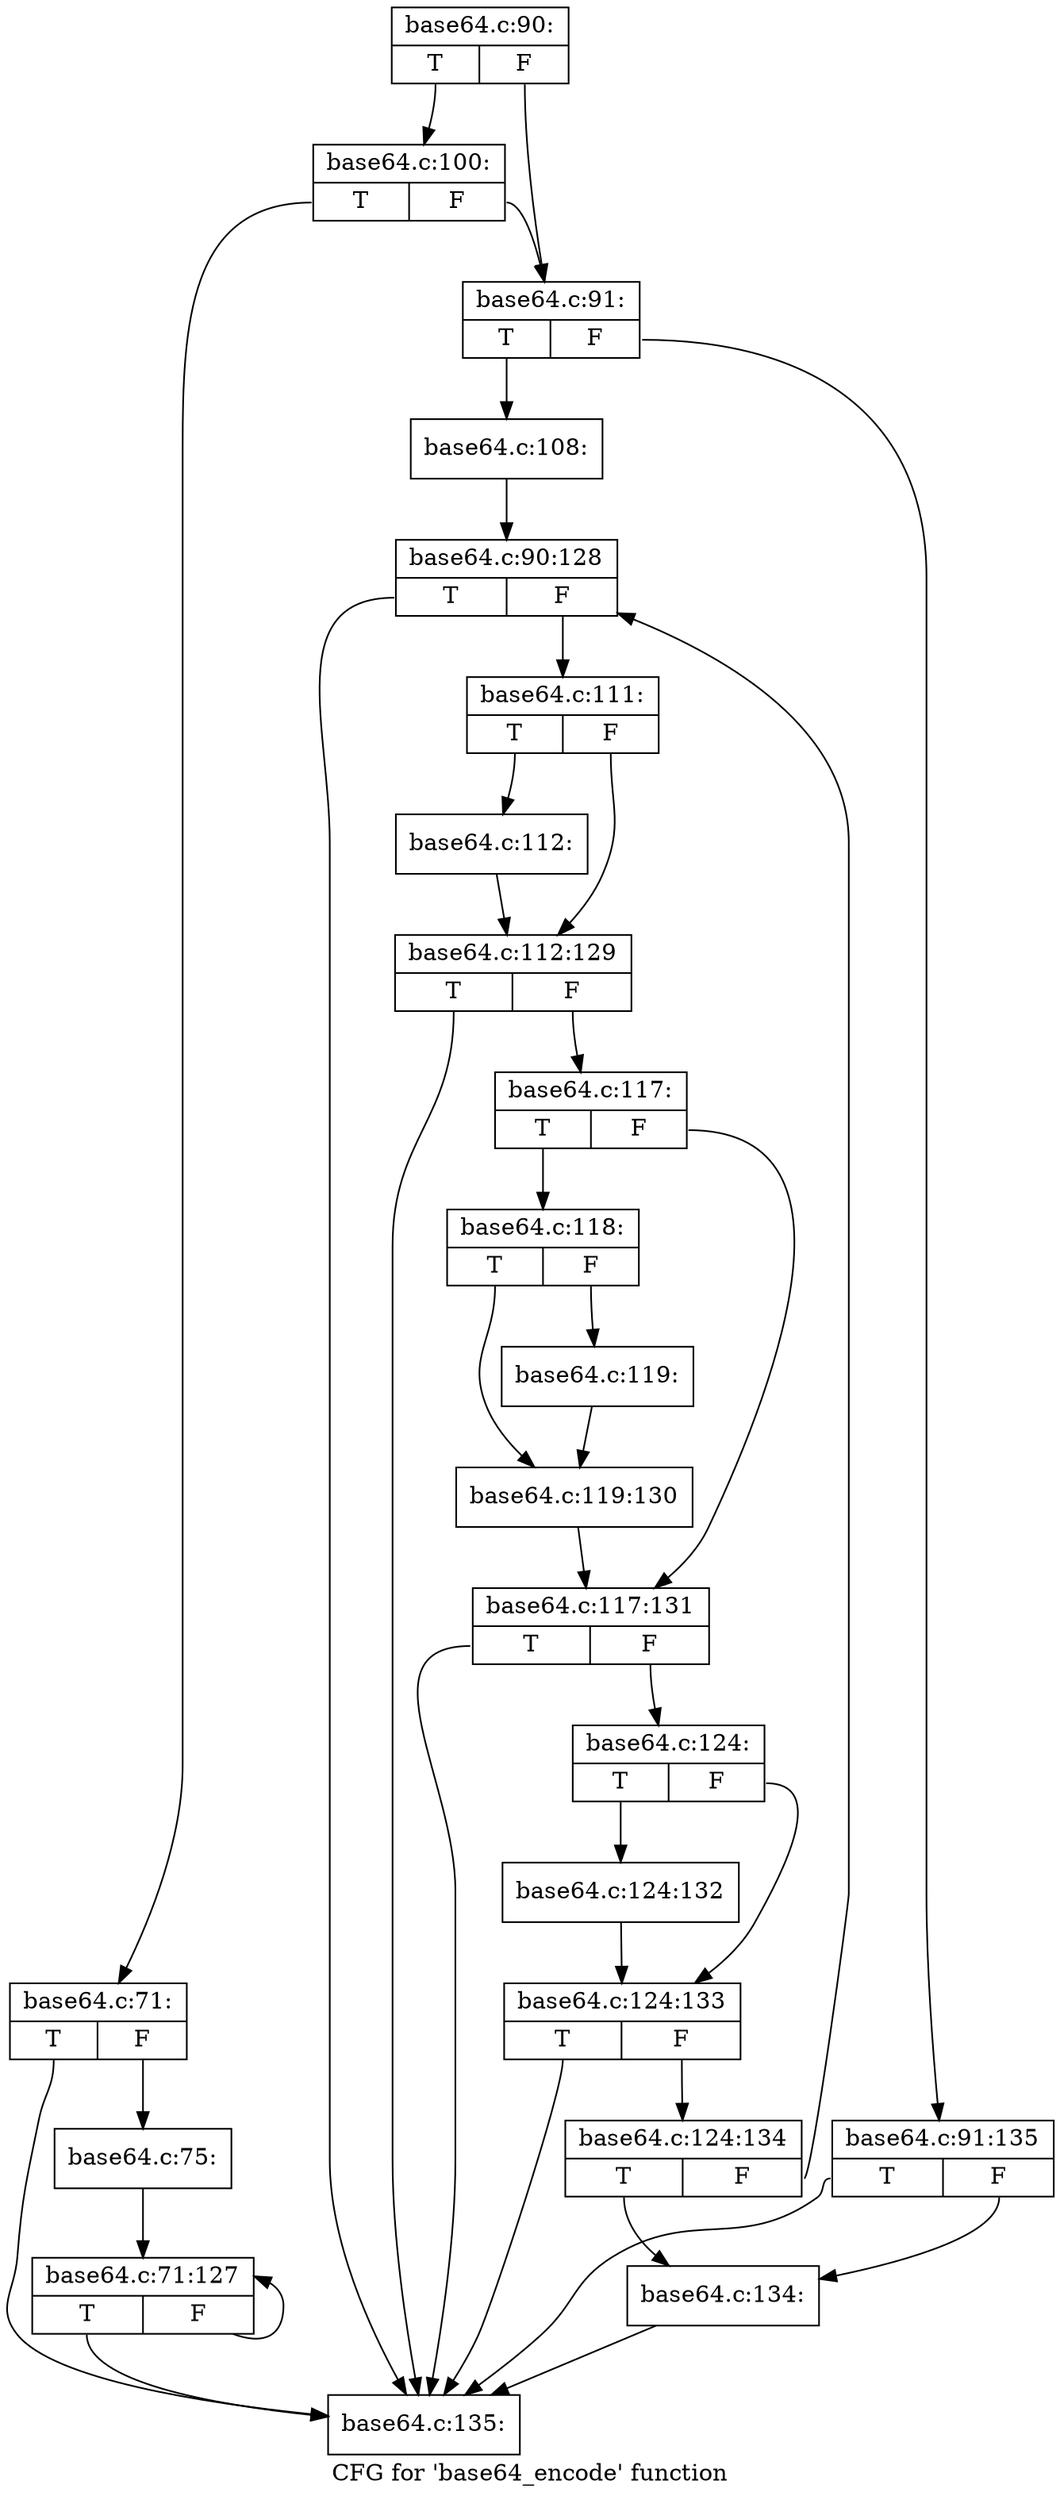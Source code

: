 digraph "CFG for 'base64_encode' function" {
	label="CFG for 'base64_encode' function";

	Node0xcedd4b0 [shape=record,label="{base64.c:90:|{<s0>T|<s1>F}}"];
	Node0xcedd4b0:s0 -> Node0xcee7290;
	Node0xcedd4b0:s1 -> Node0xcee7220;
	Node0xcee7290 [shape=record,label="{base64.c:100:|{<s0>T|<s1>F}}"];
	Node0xcee7290:s0 -> Node0xcee71d0;
	Node0xcee7290:s1 -> Node0xcee7220;
	Node0xcee71d0 [shape=record,label="{base64.c:71:|{<s0>T|<s1>F}}"];
	Node0xcee71d0:s0 -> Node0xcef2cf0;
	Node0xcee71d0:s1 -> Node0xcefbfd0;
	Node0xcefbfd0 [shape=record,label="{base64.c:75:}"];
	Node0xcefbfd0 -> Node0xd2b0550;
	Node0xd2b0550 [shape=record,label="{base64.c:71:127|{<s0>T|<s1>F}}"];
	Node0xd2b0550:s0 -> Node0xcef2cf0;
	Node0xd2b0550:s1 -> Node0xd2b0550;
	Node0xcee7220 [shape=record,label="{base64.c:91:|{<s0>T|<s1>F}}"];
	Node0xcee7220:s0 -> Node0xd30e9e0;
	Node0xcee7220:s1 -> Node0xcee89a0;
	Node0xd30e9e0 [shape=record,label="{base64.c:108:}"];
	Node0xd30e9e0 -> Node0xcee8ef0;
	Node0xcee8ef0 [shape=record,label="{base64.c:90:128|{<s0>T|<s1>F}}"];
	Node0xcee8ef0:s0 -> Node0xcef2cf0;
	Node0xcee8ef0:s1 -> Node0xceea4e0;
	Node0xceea4e0 [shape=record,label="{base64.c:111:|{<s0>T|<s1>F}}"];
	Node0xceea4e0:s0 -> Node0xceeabd0;
	Node0xceea4e0:s1 -> Node0xcedcd40;
	Node0xceeabd0 [shape=record,label="{base64.c:112:}"];
	Node0xceeabd0 -> Node0xcedcd40;
	Node0xcedcd40 [shape=record,label="{base64.c:112:129|{<s0>T|<s1>F}}"];
	Node0xcedcd40:s0 -> Node0xcef2cf0;
	Node0xcedcd40:s1 -> Node0xceec3e0;
	Node0xceec3e0 [shape=record,label="{base64.c:117:|{<s0>T|<s1>F}}"];
	Node0xceec3e0:s0 -> Node0xceec930;
	Node0xceec3e0:s1 -> Node0xceeca30;
	Node0xceec930 [shape=record,label="{base64.c:118:|{<s0>T|<s1>F}}"];
	Node0xceec930:s0 -> Node0xceea690;
	Node0xceec930:s1 -> Node0xceea590;
	Node0xceea590 [shape=record,label="{base64.c:119:}"];
	Node0xceea590 -> Node0xceea690;
	Node0xceea690 [shape=record,label="{base64.c:119:130}"];
	Node0xceea690 -> Node0xceeca30;
	Node0xceeca30 [shape=record,label="{base64.c:117:131|{<s0>T|<s1>F}}"];
	Node0xceeca30:s0 -> Node0xcef2cf0;
	Node0xceeca30:s1 -> Node0xceee980;
	Node0xceee980 [shape=record,label="{base64.c:124:|{<s0>T|<s1>F}}"];
	Node0xceee980:s0 -> Node0xceeeea0;
	Node0xceee980:s1 -> Node0xceead50;
	Node0xceeeea0 [shape=record,label="{base64.c:124:132}"];
	Node0xceeeea0 -> Node0xceead50;
	Node0xceead50 [shape=record,label="{base64.c:124:133|{<s0>T|<s1>F}}"];
	Node0xceead50:s0 -> Node0xcef2cf0;
	Node0xceead50:s1 -> Node0xceebc90;
	Node0xceebc90 [shape=record,label="{base64.c:124:134|{<s0>T|<s1>F}}"];
	Node0xceebc90:s0 -> Node0xcef2ca0;
	Node0xceebc90:s1 -> Node0xcee8ef0;
	Node0xcee89a0 [shape=record,label="{base64.c:91:135|{<s0>T|<s1>F}}"];
	Node0xcee89a0:s0 -> Node0xcef2cf0;
	Node0xcee89a0:s1 -> Node0xcef2ca0;
	Node0xcef2ca0 [shape=record,label="{base64.c:134:}"];
	Node0xcef2ca0 -> Node0xcef2cf0;
	Node0xcef2cf0 [shape=record,label="{base64.c:135:}"];
}
